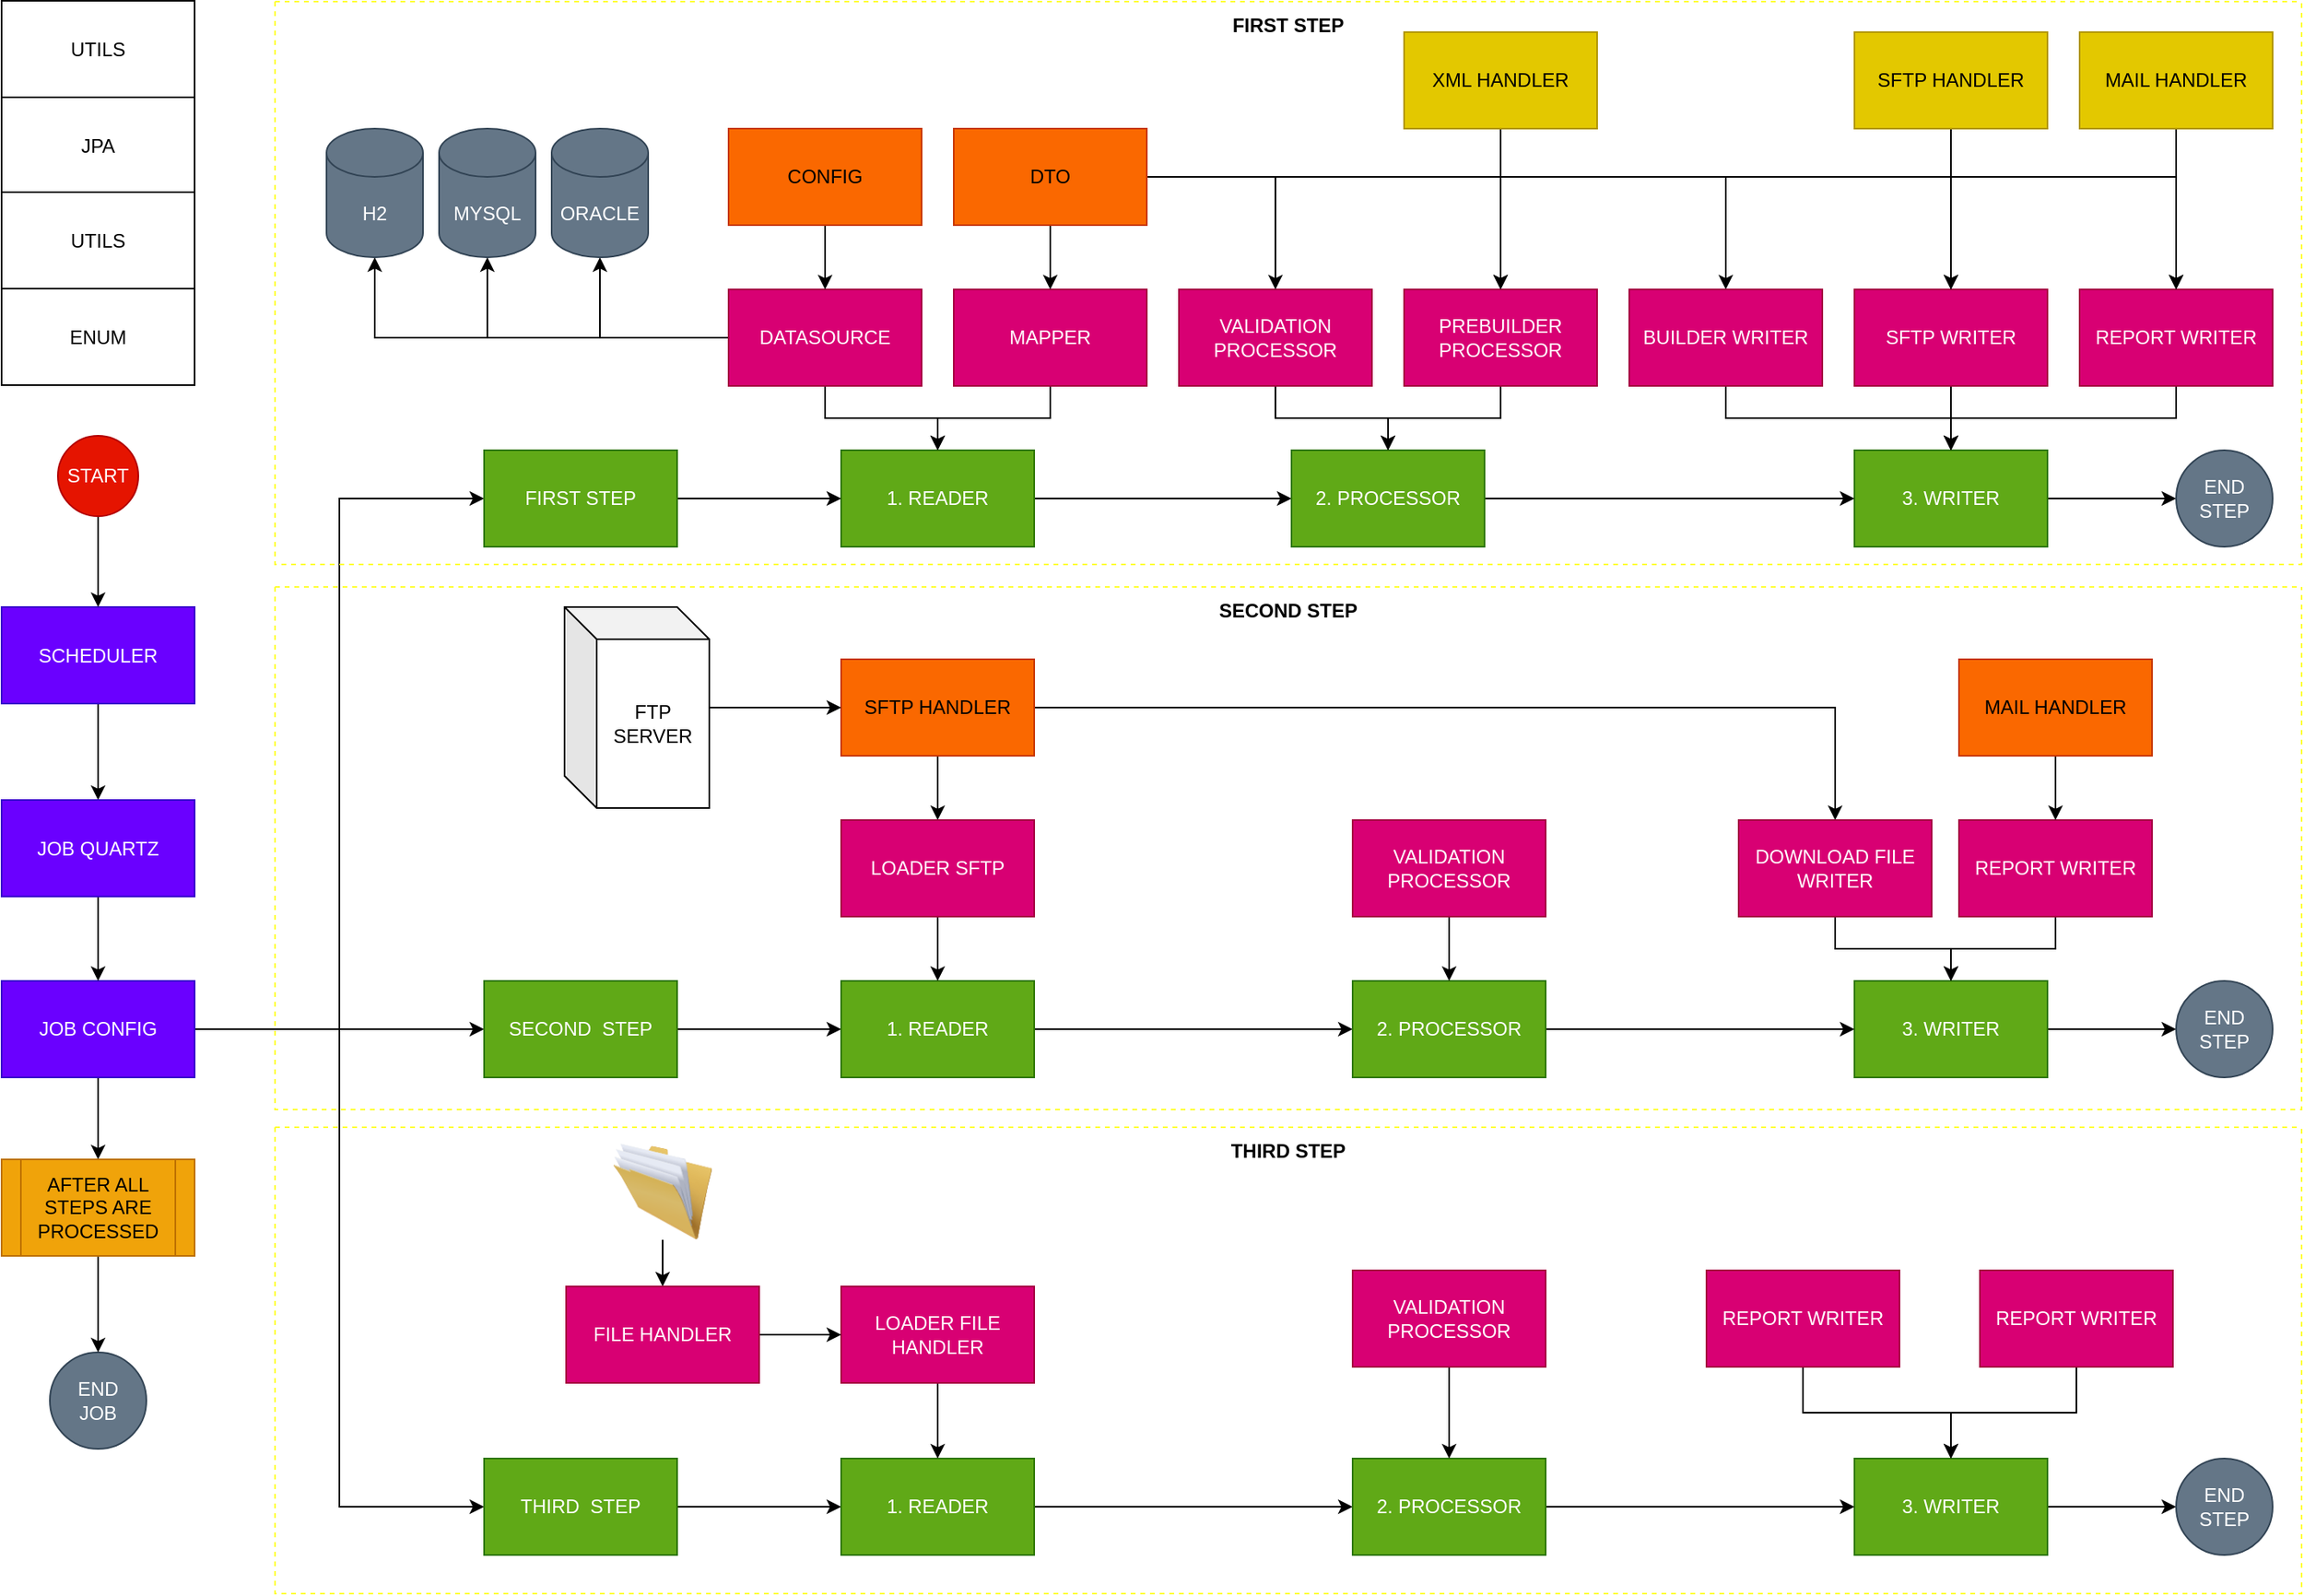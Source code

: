 <mxfile version="21.3.8" type="device">
  <diagram name="JOB STRUCTURE" id="Ue5NiX-BftAtW8Bj-ZsX">
    <mxGraphModel dx="3267" dy="2142" grid="1" gridSize="10" guides="1" tooltips="1" connect="1" arrows="1" fold="1" page="1" pageScale="1" pageWidth="827" pageHeight="1169" math="0" shadow="0">
      <root>
        <mxCell id="0" />
        <mxCell id="1" parent="0" />
        <mxCell id="OAklYcJId7y1tXm3OCDP-56" style="edgeStyle=orthogonalEdgeStyle;rounded=0;orthogonalLoop=1;jettySize=auto;html=1;entryX=0;entryY=0.5;entryDx=0;entryDy=0;" parent="1" source="OAklYcJId7y1tXm3OCDP-1" target="OAklYcJId7y1tXm3OCDP-24" edge="1">
          <mxGeometry relative="1" as="geometry" />
        </mxCell>
        <mxCell id="OAklYcJId7y1tXm3OCDP-57" style="edgeStyle=orthogonalEdgeStyle;rounded=0;orthogonalLoop=1;jettySize=auto;html=1;entryX=0;entryY=0.5;entryDx=0;entryDy=0;" parent="1" source="OAklYcJId7y1tXm3OCDP-1" target="OAklYcJId7y1tXm3OCDP-22" edge="1">
          <mxGeometry relative="1" as="geometry" />
        </mxCell>
        <mxCell id="OAklYcJId7y1tXm3OCDP-58" style="edgeStyle=orthogonalEdgeStyle;rounded=0;orthogonalLoop=1;jettySize=auto;html=1;entryX=0;entryY=0.5;entryDx=0;entryDy=0;" parent="1" source="OAklYcJId7y1tXm3OCDP-1" target="OAklYcJId7y1tXm3OCDP-25" edge="1">
          <mxGeometry relative="1" as="geometry" />
        </mxCell>
        <mxCell id="K2ppqTurBO17bgvQYA3v-52" value="" style="edgeStyle=orthogonalEdgeStyle;rounded=0;orthogonalLoop=1;jettySize=auto;html=1;entryX=0.5;entryY=0;entryDx=0;entryDy=0;" edge="1" parent="1" source="OAklYcJId7y1tXm3OCDP-1" target="K2ppqTurBO17bgvQYA3v-55">
          <mxGeometry relative="1" as="geometry">
            <mxPoint x="-191" y="319" as="targetPoint" />
          </mxGeometry>
        </mxCell>
        <mxCell id="OAklYcJId7y1tXm3OCDP-1" value="JOB CONFIG" style="rounded=0;whiteSpace=wrap;html=1;fillColor=#6a00ff;fontColor=#ffffff;strokeColor=#3700CC;" parent="1" vertex="1">
          <mxGeometry x="-251" y="199" width="120" height="60" as="geometry" />
        </mxCell>
        <mxCell id="igeivCTd-H1bR_JQ0BMR-5" style="edgeStyle=orthogonalEdgeStyle;rounded=0;orthogonalLoop=1;jettySize=auto;html=1;" parent="1" source="OAklYcJId7y1tXm3OCDP-4" target="OAklYcJId7y1tXm3OCDP-14" edge="1">
          <mxGeometry relative="1" as="geometry" />
        </mxCell>
        <mxCell id="OAklYcJId7y1tXm3OCDP-4" value="1. READER" style="rounded=0;whiteSpace=wrap;html=1;fillColor=#60a917;fontColor=#ffffff;strokeColor=#2D7600;" parent="1" vertex="1">
          <mxGeometry x="271" y="-131" width="120" height="60" as="geometry" />
        </mxCell>
        <mxCell id="OAklYcJId7y1tXm3OCDP-8" value="" style="edgeStyle=orthogonalEdgeStyle;rounded=0;orthogonalLoop=1;jettySize=auto;html=1;" parent="1" source="OAklYcJId7y1tXm3OCDP-6" target="OAklYcJId7y1tXm3OCDP-7" edge="1">
          <mxGeometry relative="1" as="geometry" />
        </mxCell>
        <mxCell id="OAklYcJId7y1tXm3OCDP-6" value="SCHEDULER" style="rounded=0;whiteSpace=wrap;html=1;fillColor=#6a00ff;fontColor=#ffffff;strokeColor=#3700CC;" parent="1" vertex="1">
          <mxGeometry x="-251" y="-33.5" width="120" height="60" as="geometry" />
        </mxCell>
        <mxCell id="OAklYcJId7y1tXm3OCDP-9" style="edgeStyle=orthogonalEdgeStyle;rounded=0;orthogonalLoop=1;jettySize=auto;html=1;" parent="1" source="OAklYcJId7y1tXm3OCDP-7" target="OAklYcJId7y1tXm3OCDP-1" edge="1">
          <mxGeometry relative="1" as="geometry" />
        </mxCell>
        <mxCell id="OAklYcJId7y1tXm3OCDP-7" value="JOB QUARTZ" style="rounded=0;whiteSpace=wrap;html=1;fillColor=#6a00ff;fontColor=#ffffff;strokeColor=#3700CC;" parent="1" vertex="1">
          <mxGeometry x="-251" y="86.5" width="120" height="60" as="geometry" />
        </mxCell>
        <mxCell id="K2ppqTurBO17bgvQYA3v-4" value="" style="edgeStyle=orthogonalEdgeStyle;rounded=0;orthogonalLoop=1;jettySize=auto;html=1;" edge="1" parent="1" source="OAklYcJId7y1tXm3OCDP-12" target="K2ppqTurBO17bgvQYA3v-3">
          <mxGeometry relative="1" as="geometry" />
        </mxCell>
        <mxCell id="OAklYcJId7y1tXm3OCDP-12" value="3. WRITER" style="rounded=0;whiteSpace=wrap;html=1;fillColor=#60a917;fontColor=#ffffff;strokeColor=#2D7600;" parent="1" vertex="1">
          <mxGeometry x="901" y="-131" width="120" height="60" as="geometry" />
        </mxCell>
        <mxCell id="igeivCTd-H1bR_JQ0BMR-11" style="edgeStyle=orthogonalEdgeStyle;rounded=0;orthogonalLoop=1;jettySize=auto;html=1;" parent="1" source="OAklYcJId7y1tXm3OCDP-14" target="OAklYcJId7y1tXm3OCDP-12" edge="1">
          <mxGeometry relative="1" as="geometry" />
        </mxCell>
        <mxCell id="OAklYcJId7y1tXm3OCDP-14" value="2. PROCESSOR" style="rounded=0;whiteSpace=wrap;html=1;fillColor=#60a917;fontColor=#ffffff;strokeColor=#2D7600;" parent="1" vertex="1">
          <mxGeometry x="551" y="-131" width="120" height="60" as="geometry" />
        </mxCell>
        <mxCell id="OAklYcJId7y1tXm3OCDP-19" style="edgeStyle=orthogonalEdgeStyle;rounded=0;orthogonalLoop=1;jettySize=auto;html=1;" parent="1" source="OAklYcJId7y1tXm3OCDP-17" target="OAklYcJId7y1tXm3OCDP-6" edge="1">
          <mxGeometry relative="1" as="geometry" />
        </mxCell>
        <mxCell id="OAklYcJId7y1tXm3OCDP-17" value="START" style="ellipse;whiteSpace=wrap;html=1;rounded=0;fillColor=#e51400;fontColor=#ffffff;strokeColor=#B20000;" parent="1" vertex="1">
          <mxGeometry x="-216" y="-140" width="50" height="50" as="geometry" />
        </mxCell>
        <mxCell id="OAklYcJId7y1tXm3OCDP-29" style="edgeStyle=orthogonalEdgeStyle;rounded=0;orthogonalLoop=1;jettySize=auto;html=1;" parent="1" source="OAklYcJId7y1tXm3OCDP-22" target="OAklYcJId7y1tXm3OCDP-4" edge="1">
          <mxGeometry relative="1" as="geometry" />
        </mxCell>
        <mxCell id="OAklYcJId7y1tXm3OCDP-22" value="FIRST STEP" style="rounded=0;whiteSpace=wrap;html=1;fillColor=#60a917;fontColor=#ffffff;strokeColor=#2D7600;" parent="1" vertex="1">
          <mxGeometry x="49" y="-131" width="120" height="60" as="geometry" />
        </mxCell>
        <mxCell id="OAklYcJId7y1tXm3OCDP-44" style="edgeStyle=orthogonalEdgeStyle;rounded=0;orthogonalLoop=1;jettySize=auto;html=1;" parent="1" source="OAklYcJId7y1tXm3OCDP-24" target="OAklYcJId7y1tXm3OCDP-41" edge="1">
          <mxGeometry relative="1" as="geometry" />
        </mxCell>
        <mxCell id="OAklYcJId7y1tXm3OCDP-24" value="SECOND&amp;nbsp; STEP" style="rounded=0;whiteSpace=wrap;html=1;fillColor=#60a917;fontColor=#ffffff;strokeColor=#2D7600;" parent="1" vertex="1">
          <mxGeometry x="49" y="199" width="120" height="60" as="geometry" />
        </mxCell>
        <mxCell id="OAklYcJId7y1tXm3OCDP-50" style="edgeStyle=orthogonalEdgeStyle;rounded=0;orthogonalLoop=1;jettySize=auto;html=1;" parent="1" source="OAklYcJId7y1tXm3OCDP-25" target="OAklYcJId7y1tXm3OCDP-47" edge="1">
          <mxGeometry relative="1" as="geometry" />
        </mxCell>
        <mxCell id="OAklYcJId7y1tXm3OCDP-25" value="THIRD&amp;nbsp; STEP" style="rounded=0;whiteSpace=wrap;html=1;fillColor=#60a917;fontColor=#ffffff;strokeColor=#2D7600;" parent="1" vertex="1">
          <mxGeometry x="49" y="496" width="120" height="60" as="geometry" />
        </mxCell>
        <mxCell id="K2ppqTurBO17bgvQYA3v-9" style="edgeStyle=orthogonalEdgeStyle;rounded=0;orthogonalLoop=1;jettySize=auto;html=1;" edge="1" parent="1" source="OAklYcJId7y1tXm3OCDP-41" target="OAklYcJId7y1tXm3OCDP-43">
          <mxGeometry relative="1" as="geometry" />
        </mxCell>
        <mxCell id="OAklYcJId7y1tXm3OCDP-41" value="1. READER" style="rounded=0;whiteSpace=wrap;html=1;fillColor=#60a917;fontColor=#ffffff;strokeColor=#2D7600;" parent="1" vertex="1">
          <mxGeometry x="271" y="199" width="120" height="60" as="geometry" />
        </mxCell>
        <mxCell id="K2ppqTurBO17bgvQYA3v-32" style="edgeStyle=orthogonalEdgeStyle;rounded=0;orthogonalLoop=1;jettySize=auto;html=1;" edge="1" parent="1" source="OAklYcJId7y1tXm3OCDP-42" target="K2ppqTurBO17bgvQYA3v-31">
          <mxGeometry relative="1" as="geometry" />
        </mxCell>
        <mxCell id="OAklYcJId7y1tXm3OCDP-42" value="3. WRITER" style="rounded=0;whiteSpace=wrap;html=1;fillColor=#60a917;fontColor=#ffffff;strokeColor=#2D7600;" parent="1" vertex="1">
          <mxGeometry x="901" y="199" width="120" height="60" as="geometry" />
        </mxCell>
        <mxCell id="K2ppqTurBO17bgvQYA3v-19" style="edgeStyle=orthogonalEdgeStyle;rounded=0;orthogonalLoop=1;jettySize=auto;html=1;" edge="1" parent="1" source="OAklYcJId7y1tXm3OCDP-43" target="OAklYcJId7y1tXm3OCDP-42">
          <mxGeometry relative="1" as="geometry" />
        </mxCell>
        <mxCell id="OAklYcJId7y1tXm3OCDP-43" value="2. PROCESSOR" style="rounded=0;whiteSpace=wrap;html=1;fillColor=#60a917;fontColor=#ffffff;strokeColor=#2D7600;" parent="1" vertex="1">
          <mxGeometry x="589" y="199" width="120" height="60" as="geometry" />
        </mxCell>
        <mxCell id="K2ppqTurBO17bgvQYA3v-33" style="edgeStyle=orthogonalEdgeStyle;rounded=0;orthogonalLoop=1;jettySize=auto;html=1;" edge="1" parent="1" source="OAklYcJId7y1tXm3OCDP-47" target="OAklYcJId7y1tXm3OCDP-49">
          <mxGeometry relative="1" as="geometry" />
        </mxCell>
        <mxCell id="OAklYcJId7y1tXm3OCDP-47" value="1. READER" style="rounded=0;whiteSpace=wrap;html=1;fillColor=#60a917;fontColor=#ffffff;strokeColor=#2D7600;" parent="1" vertex="1">
          <mxGeometry x="271" y="496" width="120" height="60" as="geometry" />
        </mxCell>
        <mxCell id="K2ppqTurBO17bgvQYA3v-48" style="edgeStyle=orthogonalEdgeStyle;rounded=0;orthogonalLoop=1;jettySize=auto;html=1;" edge="1" parent="1" source="OAklYcJId7y1tXm3OCDP-48" target="K2ppqTurBO17bgvQYA3v-46">
          <mxGeometry relative="1" as="geometry" />
        </mxCell>
        <mxCell id="OAklYcJId7y1tXm3OCDP-48" value="3. WRITER" style="rounded=0;whiteSpace=wrap;html=1;fillColor=#60a917;fontColor=#ffffff;strokeColor=#2D7600;" parent="1" vertex="1">
          <mxGeometry x="901" y="496" width="120" height="60" as="geometry" />
        </mxCell>
        <mxCell id="K2ppqTurBO17bgvQYA3v-35" style="edgeStyle=orthogonalEdgeStyle;rounded=0;orthogonalLoop=1;jettySize=auto;html=1;" edge="1" parent="1" source="OAklYcJId7y1tXm3OCDP-49" target="OAklYcJId7y1tXm3OCDP-48">
          <mxGeometry relative="1" as="geometry" />
        </mxCell>
        <mxCell id="OAklYcJId7y1tXm3OCDP-49" value="2. PROCESSOR" style="rounded=0;whiteSpace=wrap;html=1;fillColor=#60a917;fontColor=#ffffff;strokeColor=#2D7600;" parent="1" vertex="1">
          <mxGeometry x="589" y="496" width="120" height="60" as="geometry" />
        </mxCell>
        <mxCell id="QFPIKWY2q8nqc0BHNe6u-4" style="edgeStyle=orthogonalEdgeStyle;rounded=0;orthogonalLoop=1;jettySize=auto;html=1;" parent="1" source="OAklYcJId7y1tXm3OCDP-59" target="QFPIKWY2q8nqc0BHNe6u-1" edge="1">
          <mxGeometry relative="1" as="geometry" />
        </mxCell>
        <mxCell id="QFPIKWY2q8nqc0BHNe6u-5" style="edgeStyle=orthogonalEdgeStyle;rounded=0;orthogonalLoop=1;jettySize=auto;html=1;" parent="1" source="OAklYcJId7y1tXm3OCDP-59" target="QFPIKWY2q8nqc0BHNe6u-3" edge="1">
          <mxGeometry relative="1" as="geometry" />
        </mxCell>
        <mxCell id="QFPIKWY2q8nqc0BHNe6u-6" style="edgeStyle=orthogonalEdgeStyle;rounded=0;orthogonalLoop=1;jettySize=auto;html=1;" parent="1" source="OAklYcJId7y1tXm3OCDP-59" target="QFPIKWY2q8nqc0BHNe6u-2" edge="1">
          <mxGeometry relative="1" as="geometry" />
        </mxCell>
        <mxCell id="K2ppqTurBO17bgvQYA3v-16" style="edgeStyle=orthogonalEdgeStyle;rounded=0;orthogonalLoop=1;jettySize=auto;html=1;" edge="1" parent="1" source="OAklYcJId7y1tXm3OCDP-59" target="OAklYcJId7y1tXm3OCDP-4">
          <mxGeometry relative="1" as="geometry" />
        </mxCell>
        <mxCell id="OAklYcJId7y1tXm3OCDP-59" value="DATASOURCE" style="rounded=0;whiteSpace=wrap;html=1;fillColor=#d80073;fontColor=#ffffff;strokeColor=#A50040;" parent="1" vertex="1">
          <mxGeometry x="201" y="-231" width="120" height="60" as="geometry" />
        </mxCell>
        <mxCell id="K2ppqTurBO17bgvQYA3v-17" style="edgeStyle=orthogonalEdgeStyle;rounded=0;orthogonalLoop=1;jettySize=auto;html=1;" edge="1" parent="1" source="OAklYcJId7y1tXm3OCDP-61" target="OAklYcJId7y1tXm3OCDP-4">
          <mxGeometry relative="1" as="geometry" />
        </mxCell>
        <mxCell id="OAklYcJId7y1tXm3OCDP-61" value="MAPPER" style="rounded=0;whiteSpace=wrap;html=1;fillColor=#d80073;fontColor=#ffffff;strokeColor=#A50040;" parent="1" vertex="1">
          <mxGeometry x="341" y="-231" width="120" height="60" as="geometry" />
        </mxCell>
        <mxCell id="K2ppqTurBO17bgvQYA3v-14" style="edgeStyle=orthogonalEdgeStyle;rounded=0;orthogonalLoop=1;jettySize=auto;html=1;" edge="1" parent="1" source="OAklYcJId7y1tXm3OCDP-63" target="OAklYcJId7y1tXm3OCDP-14">
          <mxGeometry relative="1" as="geometry" />
        </mxCell>
        <mxCell id="OAklYcJId7y1tXm3OCDP-63" value="&lt;div&gt;VALIDATION&lt;/div&gt;&lt;div&gt;PROCESSOR&lt;br&gt;&lt;/div&gt;" style="rounded=0;whiteSpace=wrap;html=1;fillColor=#d80073;fontColor=#ffffff;strokeColor=#A50040;" parent="1" vertex="1">
          <mxGeometry x="481" y="-231" width="120" height="60" as="geometry" />
        </mxCell>
        <mxCell id="K2ppqTurBO17bgvQYA3v-13" style="edgeStyle=orthogonalEdgeStyle;rounded=0;orthogonalLoop=1;jettySize=auto;html=1;exitX=0.5;exitY=1;exitDx=0;exitDy=0;" edge="1" parent="1" source="OAklYcJId7y1tXm3OCDP-65" target="OAklYcJId7y1tXm3OCDP-12">
          <mxGeometry relative="1" as="geometry" />
        </mxCell>
        <mxCell id="OAklYcJId7y1tXm3OCDP-65" value="REPORT WRITER" style="rounded=0;whiteSpace=wrap;html=1;fillColor=#d80073;fontColor=#ffffff;strokeColor=#A50040;" parent="1" vertex="1">
          <mxGeometry x="1041" y="-231" width="120" height="60" as="geometry" />
        </mxCell>
        <mxCell id="K2ppqTurBO17bgvQYA3v-12" style="edgeStyle=orthogonalEdgeStyle;rounded=0;orthogonalLoop=1;jettySize=auto;html=1;" edge="1" parent="1" source="OAklYcJId7y1tXm3OCDP-67" target="OAklYcJId7y1tXm3OCDP-12">
          <mxGeometry relative="1" as="geometry" />
        </mxCell>
        <mxCell id="OAklYcJId7y1tXm3OCDP-67" value="&lt;div&gt;SFTP WRITER&lt;br&gt;&lt;/div&gt;" style="rounded=0;whiteSpace=wrap;html=1;fillColor=#d80073;fontColor=#ffffff;strokeColor=#A50040;" parent="1" vertex="1">
          <mxGeometry x="901" y="-231" width="120" height="60" as="geometry" />
        </mxCell>
        <mxCell id="igeivCTd-H1bR_JQ0BMR-1" style="edgeStyle=orthogonalEdgeStyle;rounded=0;orthogonalLoop=1;jettySize=auto;html=1;" parent="1" source="OAklYcJId7y1tXm3OCDP-69" target="OAklYcJId7y1tXm3OCDP-61" edge="1">
          <mxGeometry relative="1" as="geometry" />
        </mxCell>
        <mxCell id="igeivCTd-H1bR_JQ0BMR-8" style="edgeStyle=orthogonalEdgeStyle;rounded=0;orthogonalLoop=1;jettySize=auto;html=1;" parent="1" source="OAklYcJId7y1tXm3OCDP-69" target="OAklYcJId7y1tXm3OCDP-63" edge="1">
          <mxGeometry relative="1" as="geometry" />
        </mxCell>
        <mxCell id="igeivCTd-H1bR_JQ0BMR-10" style="edgeStyle=orthogonalEdgeStyle;rounded=0;orthogonalLoop=1;jettySize=auto;html=1;exitX=1;exitY=0.5;exitDx=0;exitDy=0;" parent="1" source="OAklYcJId7y1tXm3OCDP-69" target="3R12LOI8P4cvtogfclGv-1" edge="1">
          <mxGeometry relative="1" as="geometry" />
        </mxCell>
        <mxCell id="igeivCTd-H1bR_JQ0BMR-13" style="edgeStyle=orthogonalEdgeStyle;rounded=0;orthogonalLoop=1;jettySize=auto;html=1;" parent="1" source="OAklYcJId7y1tXm3OCDP-69" target="igeivCTd-H1bR_JQ0BMR-12" edge="1">
          <mxGeometry relative="1" as="geometry" />
        </mxCell>
        <mxCell id="igeivCTd-H1bR_JQ0BMR-14" style="edgeStyle=orthogonalEdgeStyle;rounded=0;orthogonalLoop=1;jettySize=auto;html=1;" parent="1" source="OAklYcJId7y1tXm3OCDP-69" target="OAklYcJId7y1tXm3OCDP-67" edge="1">
          <mxGeometry relative="1" as="geometry" />
        </mxCell>
        <mxCell id="igeivCTd-H1bR_JQ0BMR-21" style="edgeStyle=orthogonalEdgeStyle;rounded=0;orthogonalLoop=1;jettySize=auto;html=1;" parent="1" source="OAklYcJId7y1tXm3OCDP-69" target="OAklYcJId7y1tXm3OCDP-65" edge="1">
          <mxGeometry relative="1" as="geometry" />
        </mxCell>
        <mxCell id="OAklYcJId7y1tXm3OCDP-69" value="DTO" style="rounded=0;whiteSpace=wrap;html=1;fillColor=#fa6800;fontColor=#000000;strokeColor=#C73500;" parent="1" vertex="1">
          <mxGeometry x="341" y="-331" width="120" height="60" as="geometry" />
        </mxCell>
        <mxCell id="OAklYcJId7y1tXm3OCDP-70" value="UTILS" style="rounded=0;whiteSpace=wrap;html=1;" parent="1" vertex="1">
          <mxGeometry x="-251" y="-410.5" width="120" height="60" as="geometry" />
        </mxCell>
        <mxCell id="OAklYcJId7y1tXm3OCDP-71" value="JPA" style="rounded=0;whiteSpace=wrap;html=1;" parent="1" vertex="1">
          <mxGeometry x="-251" y="-350.5" width="120" height="60" as="geometry" />
        </mxCell>
        <mxCell id="OAklYcJId7y1tXm3OCDP-72" value="UTILS" style="rounded=0;whiteSpace=wrap;html=1;" parent="1" vertex="1">
          <mxGeometry x="-251" y="-291.5" width="120" height="60" as="geometry" />
        </mxCell>
        <mxCell id="OAklYcJId7y1tXm3OCDP-75" value="ENUM" style="rounded=0;whiteSpace=wrap;html=1;" parent="1" vertex="1">
          <mxGeometry x="-251" y="-231.5" width="120" height="60" as="geometry" />
        </mxCell>
        <mxCell id="igeivCTd-H1bR_JQ0BMR-4" style="edgeStyle=orthogonalEdgeStyle;rounded=0;orthogonalLoop=1;jettySize=auto;html=1;" parent="1" source="OAklYcJId7y1tXm3OCDP-76" target="OAklYcJId7y1tXm3OCDP-59" edge="1">
          <mxGeometry relative="1" as="geometry" />
        </mxCell>
        <mxCell id="OAklYcJId7y1tXm3OCDP-76" value="CONFIG" style="rounded=0;whiteSpace=wrap;html=1;fillColor=#fa6800;fontColor=#000000;strokeColor=#C73500;" parent="1" vertex="1">
          <mxGeometry x="201" y="-331" width="120" height="60" as="geometry" />
        </mxCell>
        <mxCell id="QFPIKWY2q8nqc0BHNe6u-1" value="H2" style="shape=cylinder3;whiteSpace=wrap;html=1;boundedLbl=1;backgroundOutline=1;size=15;fillColor=#647687;fontColor=#ffffff;strokeColor=#314354;" parent="1" vertex="1">
          <mxGeometry x="-49" y="-331" width="60" height="80" as="geometry" />
        </mxCell>
        <mxCell id="QFPIKWY2q8nqc0BHNe6u-2" value="MYSQL" style="shape=cylinder3;whiteSpace=wrap;html=1;boundedLbl=1;backgroundOutline=1;size=15;fillColor=#647687;fontColor=#ffffff;strokeColor=#314354;" parent="1" vertex="1">
          <mxGeometry x="21" y="-331" width="60" height="80" as="geometry" />
        </mxCell>
        <mxCell id="QFPIKWY2q8nqc0BHNe6u-3" value="ORACLE" style="shape=cylinder3;whiteSpace=wrap;html=1;boundedLbl=1;backgroundOutline=1;size=15;fillColor=#647687;fontColor=#ffffff;strokeColor=#314354;" parent="1" vertex="1">
          <mxGeometry x="91" y="-331" width="60" height="80" as="geometry" />
        </mxCell>
        <mxCell id="K2ppqTurBO17bgvQYA3v-15" style="edgeStyle=orthogonalEdgeStyle;rounded=0;orthogonalLoop=1;jettySize=auto;html=1;" edge="1" parent="1" source="3R12LOI8P4cvtogfclGv-1" target="OAklYcJId7y1tXm3OCDP-14">
          <mxGeometry relative="1" as="geometry" />
        </mxCell>
        <mxCell id="3R12LOI8P4cvtogfclGv-1" value="&lt;div&gt;PREBUILDER&lt;/div&gt;&lt;div&gt;PROCESSOR&lt;br&gt;&lt;/div&gt;" style="rounded=0;whiteSpace=wrap;html=1;fillColor=#d80073;fontColor=#ffffff;strokeColor=#A50040;" parent="1" vertex="1">
          <mxGeometry x="621" y="-231" width="120" height="60" as="geometry" />
        </mxCell>
        <mxCell id="K2ppqTurBO17bgvQYA3v-11" style="edgeStyle=orthogonalEdgeStyle;rounded=0;orthogonalLoop=1;jettySize=auto;html=1;exitX=0.5;exitY=1;exitDx=0;exitDy=0;" edge="1" parent="1" source="igeivCTd-H1bR_JQ0BMR-12" target="OAklYcJId7y1tXm3OCDP-12">
          <mxGeometry relative="1" as="geometry" />
        </mxCell>
        <mxCell id="igeivCTd-H1bR_JQ0BMR-12" value="&lt;div&gt;BUILDER WRITER&lt;/div&gt;" style="rounded=0;whiteSpace=wrap;html=1;fillColor=#d80073;fontColor=#ffffff;strokeColor=#A50040;" parent="1" vertex="1">
          <mxGeometry x="761" y="-231" width="120" height="60" as="geometry" />
        </mxCell>
        <mxCell id="igeivCTd-H1bR_JQ0BMR-17" style="edgeStyle=orthogonalEdgeStyle;rounded=0;orthogonalLoop=1;jettySize=auto;html=1;" parent="1" source="igeivCTd-H1bR_JQ0BMR-15" target="OAklYcJId7y1tXm3OCDP-67" edge="1">
          <mxGeometry relative="1" as="geometry" />
        </mxCell>
        <mxCell id="igeivCTd-H1bR_JQ0BMR-15" value="SFTP HANDLER" style="rounded=0;whiteSpace=wrap;html=1;fillColor=#e3c800;fontColor=#000000;strokeColor=#B09500;" parent="1" vertex="1">
          <mxGeometry x="901" y="-391" width="120" height="60" as="geometry" />
        </mxCell>
        <mxCell id="igeivCTd-H1bR_JQ0BMR-19" style="edgeStyle=orthogonalEdgeStyle;rounded=0;orthogonalLoop=1;jettySize=auto;html=1;" parent="1" source="igeivCTd-H1bR_JQ0BMR-18" target="3R12LOI8P4cvtogfclGv-1" edge="1">
          <mxGeometry relative="1" as="geometry" />
        </mxCell>
        <mxCell id="igeivCTd-H1bR_JQ0BMR-18" value="XML HANDLER" style="rounded=0;whiteSpace=wrap;html=1;fillColor=#e3c800;fontColor=#000000;strokeColor=#B09500;" parent="1" vertex="1">
          <mxGeometry x="621" y="-391" width="120" height="60" as="geometry" />
        </mxCell>
        <mxCell id="igeivCTd-H1bR_JQ0BMR-23" style="edgeStyle=orthogonalEdgeStyle;rounded=0;orthogonalLoop=1;jettySize=auto;html=1;" parent="1" source="igeivCTd-H1bR_JQ0BMR-22" target="OAklYcJId7y1tXm3OCDP-65" edge="1">
          <mxGeometry relative="1" as="geometry" />
        </mxCell>
        <mxCell id="igeivCTd-H1bR_JQ0BMR-22" value="MAIL HANDLER" style="rounded=0;whiteSpace=wrap;html=1;fillColor=#e3c800;fontColor=#000000;strokeColor=#B09500;" parent="1" vertex="1">
          <mxGeometry x="1041" y="-391" width="120" height="60" as="geometry" />
        </mxCell>
        <mxCell id="K2ppqTurBO17bgvQYA3v-3" value="END STEP" style="ellipse;whiteSpace=wrap;html=1;fillColor=#647687;strokeColor=#314354;fontColor=#ffffff;rounded=0;" vertex="1" parent="1">
          <mxGeometry x="1101" y="-131" width="60" height="60" as="geometry" />
        </mxCell>
        <mxCell id="K2ppqTurBO17bgvQYA3v-8" style="edgeStyle=orthogonalEdgeStyle;rounded=0;orthogonalLoop=1;jettySize=auto;html=1;" edge="1" parent="1" source="K2ppqTurBO17bgvQYA3v-5" target="K2ppqTurBO17bgvQYA3v-6">
          <mxGeometry relative="1" as="geometry" />
        </mxCell>
        <mxCell id="K2ppqTurBO17bgvQYA3v-28" style="edgeStyle=orthogonalEdgeStyle;rounded=0;orthogonalLoop=1;jettySize=auto;html=1;" edge="1" parent="1" source="K2ppqTurBO17bgvQYA3v-5" target="K2ppqTurBO17bgvQYA3v-24">
          <mxGeometry relative="1" as="geometry" />
        </mxCell>
        <mxCell id="K2ppqTurBO17bgvQYA3v-5" value="SFTP HANDLER" style="rounded=0;whiteSpace=wrap;html=1;fillColor=#fa6800;fontColor=#000000;strokeColor=#C73500;" vertex="1" parent="1">
          <mxGeometry x="271" y="-1" width="120" height="60" as="geometry" />
        </mxCell>
        <mxCell id="K2ppqTurBO17bgvQYA3v-7" style="edgeStyle=orthogonalEdgeStyle;rounded=0;orthogonalLoop=1;jettySize=auto;html=1;" edge="1" parent="1" source="K2ppqTurBO17bgvQYA3v-6" target="OAklYcJId7y1tXm3OCDP-41">
          <mxGeometry relative="1" as="geometry" />
        </mxCell>
        <mxCell id="K2ppqTurBO17bgvQYA3v-6" value="LOADER SFTP" style="rounded=0;whiteSpace=wrap;html=1;fillColor=#d80073;fontColor=#ffffff;strokeColor=#A50040;" vertex="1" parent="1">
          <mxGeometry x="271" y="99" width="120" height="60" as="geometry" />
        </mxCell>
        <mxCell id="K2ppqTurBO17bgvQYA3v-21" style="edgeStyle=orthogonalEdgeStyle;rounded=0;orthogonalLoop=1;jettySize=auto;html=1;" edge="1" parent="1" source="K2ppqTurBO17bgvQYA3v-20" target="OAklYcJId7y1tXm3OCDP-43">
          <mxGeometry relative="1" as="geometry" />
        </mxCell>
        <mxCell id="K2ppqTurBO17bgvQYA3v-20" value="VALIDATION PROCESSOR" style="rounded=0;whiteSpace=wrap;html=1;fillColor=#d80073;fontColor=#ffffff;strokeColor=#A50040;" vertex="1" parent="1">
          <mxGeometry x="589" y="99" width="120" height="60" as="geometry" />
        </mxCell>
        <mxCell id="K2ppqTurBO17bgvQYA3v-23" style="edgeStyle=orthogonalEdgeStyle;rounded=0;orthogonalLoop=1;jettySize=auto;html=1;" edge="1" parent="1" source="K2ppqTurBO17bgvQYA3v-22" target="K2ppqTurBO17bgvQYA3v-5">
          <mxGeometry relative="1" as="geometry" />
        </mxCell>
        <mxCell id="K2ppqTurBO17bgvQYA3v-22" value="&lt;div&gt;FTP&lt;/div&gt;&lt;div&gt;SERVER&lt;br&gt;&lt;/div&gt;" style="shape=cube;whiteSpace=wrap;html=1;boundedLbl=1;backgroundOutline=1;darkOpacity=0.05;darkOpacity2=0.1;size=20;" vertex="1" parent="1">
          <mxGeometry x="99" y="-33.5" width="90" height="125" as="geometry" />
        </mxCell>
        <mxCell id="K2ppqTurBO17bgvQYA3v-26" style="edgeStyle=orthogonalEdgeStyle;rounded=0;orthogonalLoop=1;jettySize=auto;html=1;" edge="1" parent="1" source="K2ppqTurBO17bgvQYA3v-24" target="OAklYcJId7y1tXm3OCDP-42">
          <mxGeometry relative="1" as="geometry" />
        </mxCell>
        <mxCell id="K2ppqTurBO17bgvQYA3v-24" value="DOWNLOAD FILE WRITER" style="rounded=0;whiteSpace=wrap;html=1;fillColor=#d80073;fontColor=#ffffff;strokeColor=#A50040;" vertex="1" parent="1">
          <mxGeometry x="829" y="99" width="120" height="60" as="geometry" />
        </mxCell>
        <mxCell id="K2ppqTurBO17bgvQYA3v-27" style="edgeStyle=orthogonalEdgeStyle;rounded=0;orthogonalLoop=1;jettySize=auto;html=1;" edge="1" parent="1" source="K2ppqTurBO17bgvQYA3v-25" target="OAklYcJId7y1tXm3OCDP-42">
          <mxGeometry relative="1" as="geometry" />
        </mxCell>
        <mxCell id="K2ppqTurBO17bgvQYA3v-25" value="REPORT WRITER" style="rounded=0;whiteSpace=wrap;html=1;fillColor=#d80073;fontColor=#ffffff;strokeColor=#A50040;" vertex="1" parent="1">
          <mxGeometry x="966" y="99" width="120" height="60" as="geometry" />
        </mxCell>
        <mxCell id="K2ppqTurBO17bgvQYA3v-30" style="edgeStyle=orthogonalEdgeStyle;rounded=0;orthogonalLoop=1;jettySize=auto;html=1;" edge="1" parent="1" source="K2ppqTurBO17bgvQYA3v-29" target="K2ppqTurBO17bgvQYA3v-25">
          <mxGeometry relative="1" as="geometry" />
        </mxCell>
        <mxCell id="K2ppqTurBO17bgvQYA3v-29" value="MAIL HANDLER" style="rounded=0;whiteSpace=wrap;html=1;fillColor=#fa6800;fontColor=#000000;strokeColor=#C73500;" vertex="1" parent="1">
          <mxGeometry x="966" y="-1" width="120" height="60" as="geometry" />
        </mxCell>
        <mxCell id="K2ppqTurBO17bgvQYA3v-31" value="END STEP" style="ellipse;whiteSpace=wrap;html=1;fillColor=#647687;strokeColor=#314354;fontColor=#ffffff;rounded=0;" vertex="1" parent="1">
          <mxGeometry x="1101" y="199" width="60" height="60" as="geometry" />
        </mxCell>
        <mxCell id="K2ppqTurBO17bgvQYA3v-39" style="edgeStyle=orthogonalEdgeStyle;rounded=0;orthogonalLoop=1;jettySize=auto;html=1;" edge="1" parent="1" source="K2ppqTurBO17bgvQYA3v-36" target="OAklYcJId7y1tXm3OCDP-47">
          <mxGeometry relative="1" as="geometry" />
        </mxCell>
        <mxCell id="K2ppqTurBO17bgvQYA3v-36" value="LOADER FILE HANDLER" style="rounded=0;whiteSpace=wrap;html=1;fillColor=#d80073;fontColor=#ffffff;strokeColor=#A50040;" vertex="1" parent="1">
          <mxGeometry x="271" y="389" width="120" height="60" as="geometry" />
        </mxCell>
        <mxCell id="K2ppqTurBO17bgvQYA3v-38" style="edgeStyle=orthogonalEdgeStyle;rounded=0;orthogonalLoop=1;jettySize=auto;html=1;" edge="1" parent="1" source="K2ppqTurBO17bgvQYA3v-37" target="K2ppqTurBO17bgvQYA3v-36">
          <mxGeometry relative="1" as="geometry" />
        </mxCell>
        <mxCell id="K2ppqTurBO17bgvQYA3v-41" style="edgeStyle=orthogonalEdgeStyle;rounded=0;orthogonalLoop=1;jettySize=auto;html=1;" edge="1" parent="1" source="K2ppqTurBO17bgvQYA3v-40" target="OAklYcJId7y1tXm3OCDP-49">
          <mxGeometry relative="1" as="geometry" />
        </mxCell>
        <mxCell id="K2ppqTurBO17bgvQYA3v-40" value="VALIDATION PROCESSOR" style="rounded=0;whiteSpace=wrap;html=1;fillColor=#d80073;fontColor=#ffffff;strokeColor=#A50040;" vertex="1" parent="1">
          <mxGeometry x="589" y="379" width="120" height="60" as="geometry" />
        </mxCell>
        <mxCell id="K2ppqTurBO17bgvQYA3v-44" style="edgeStyle=orthogonalEdgeStyle;rounded=0;orthogonalLoop=1;jettySize=auto;html=1;" edge="1" parent="1" source="K2ppqTurBO17bgvQYA3v-42" target="OAklYcJId7y1tXm3OCDP-48">
          <mxGeometry relative="1" as="geometry" />
        </mxCell>
        <mxCell id="K2ppqTurBO17bgvQYA3v-42" value="REPORT WRITER" style="rounded=0;whiteSpace=wrap;html=1;fillColor=#d80073;fontColor=#ffffff;strokeColor=#A50040;" vertex="1" parent="1">
          <mxGeometry x="809" y="379" width="120" height="60" as="geometry" />
        </mxCell>
        <mxCell id="K2ppqTurBO17bgvQYA3v-45" style="edgeStyle=orthogonalEdgeStyle;rounded=0;orthogonalLoop=1;jettySize=auto;html=1;" edge="1" parent="1" source="K2ppqTurBO17bgvQYA3v-43" target="OAklYcJId7y1tXm3OCDP-48">
          <mxGeometry relative="1" as="geometry" />
        </mxCell>
        <mxCell id="K2ppqTurBO17bgvQYA3v-43" value="REPORT WRITER" style="rounded=0;whiteSpace=wrap;html=1;fillColor=#d80073;fontColor=#ffffff;strokeColor=#A50040;" vertex="1" parent="1">
          <mxGeometry x="979" y="379" width="120" height="60" as="geometry" />
        </mxCell>
        <mxCell id="K2ppqTurBO17bgvQYA3v-46" value="END STEP" style="ellipse;whiteSpace=wrap;html=1;fillColor=#647687;strokeColor=#314354;fontColor=#ffffff;rounded=0;" vertex="1" parent="1">
          <mxGeometry x="1101" y="496" width="60" height="60" as="geometry" />
        </mxCell>
        <mxCell id="K2ppqTurBO17bgvQYA3v-49" value="&lt;div&gt;END &lt;br&gt;&lt;/div&gt;&lt;div&gt;JOB&lt;/div&gt;" style="ellipse;whiteSpace=wrap;html=1;fillColor=#647687;strokeColor=#314354;fontColor=#ffffff;rounded=0;" vertex="1" parent="1">
          <mxGeometry x="-221" y="430" width="60" height="60" as="geometry" />
        </mxCell>
        <mxCell id="K2ppqTurBO17bgvQYA3v-57" style="edgeStyle=orthogonalEdgeStyle;rounded=0;orthogonalLoop=1;jettySize=auto;html=1;" edge="1" parent="1" source="K2ppqTurBO17bgvQYA3v-55" target="K2ppqTurBO17bgvQYA3v-49">
          <mxGeometry relative="1" as="geometry" />
        </mxCell>
        <mxCell id="K2ppqTurBO17bgvQYA3v-55" value="AFTER ALL STEPS ARE PROCESSED" style="shape=process;whiteSpace=wrap;html=1;backgroundOutline=1;fillColor=#f0a30a;fontColor=#000000;strokeColor=#BD7000;" vertex="1" parent="1">
          <mxGeometry x="-251" y="310" width="120" height="60" as="geometry" />
        </mxCell>
        <mxCell id="K2ppqTurBO17bgvQYA3v-58" value="&#xa;&#xa;FIRST STEP" style="swimlane;startSize=0;dashed=1;strokeColor=#FFFF33;align=center;" vertex="1" parent="1">
          <mxGeometry x="-81" y="-410" width="1260" height="350" as="geometry" />
        </mxCell>
        <mxCell id="K2ppqTurBO17bgvQYA3v-59" value="&#xa;&#xa;SECOND STEP" style="swimlane;startSize=0;dashed=1;strokeColor=#FFFF33;align=center;" vertex="1" parent="1">
          <mxGeometry x="-81" y="-46" width="1260" height="325" as="geometry" />
        </mxCell>
        <mxCell id="K2ppqTurBO17bgvQYA3v-61" value="&#xa;&#xa;THIRD STEP" style="swimlane;startSize=0;dashed=1;strokeColor=#FFFF33;align=center;" vertex="1" parent="1">
          <mxGeometry x="-81" y="290" width="1260" height="290" as="geometry" />
        </mxCell>
        <mxCell id="K2ppqTurBO17bgvQYA3v-63" style="edgeStyle=orthogonalEdgeStyle;rounded=0;orthogonalLoop=1;jettySize=auto;html=1;" edge="1" parent="K2ppqTurBO17bgvQYA3v-61" source="K2ppqTurBO17bgvQYA3v-62" target="K2ppqTurBO17bgvQYA3v-37">
          <mxGeometry relative="1" as="geometry" />
        </mxCell>
        <mxCell id="K2ppqTurBO17bgvQYA3v-62" value="" style="image;html=1;image=img/lib/clip_art/general/Full_Folder_128x128.png" vertex="1" parent="K2ppqTurBO17bgvQYA3v-61">
          <mxGeometry x="202" y="10" width="78" height="60" as="geometry" />
        </mxCell>
        <mxCell id="K2ppqTurBO17bgvQYA3v-37" value="FILE HANDLER" style="rounded=0;whiteSpace=wrap;html=1;fillColor=#d80073;fontColor=#ffffff;strokeColor=#A50040;" vertex="1" parent="K2ppqTurBO17bgvQYA3v-61">
          <mxGeometry x="181" y="99" width="120" height="60" as="geometry" />
        </mxCell>
      </root>
    </mxGraphModel>
  </diagram>
</mxfile>
